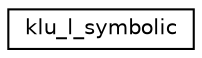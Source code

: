 digraph "Graphical Class Hierarchy"
{
 // INTERACTIVE_SVG=YES
  edge [fontname="Helvetica",fontsize="10",labelfontname="Helvetica",labelfontsize="10"];
  node [fontname="Helvetica",fontsize="10",shape=record];
  rankdir="LR";
  Node1 [label="klu_l_symbolic",height=0.2,width=0.4,color="black", fillcolor="white", style="filled",URL="$structklu__l__symbolic.html"];
}

